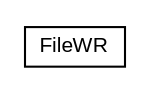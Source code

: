 #!/usr/local/bin/dot
#
# Class diagram 
# Generated by UMLGraph version R5_6 (http://www.umlgraph.org/)
#

digraph G {
	edge [fontname="arial",fontsize=10,labelfontname="arial",labelfontsize=10];
	node [fontname="arial",fontsize=10,shape=plaintext];
	nodesep=0.25;
	ranksep=0.5;
	// java_oo.io.character_stream.FileWR
	c2143 [label=<<table title="java_oo.io.character_stream.FileWR" border="0" cellborder="1" cellspacing="0" cellpadding="2" port="p" href="./FileWR.html">
		<tr><td><table border="0" cellspacing="0" cellpadding="1">
<tr><td align="center" balign="center"> FileWR </td></tr>
		</table></td></tr>
		</table>>, URL="./FileWR.html", fontname="arial", fontcolor="black", fontsize=10.0];
}

